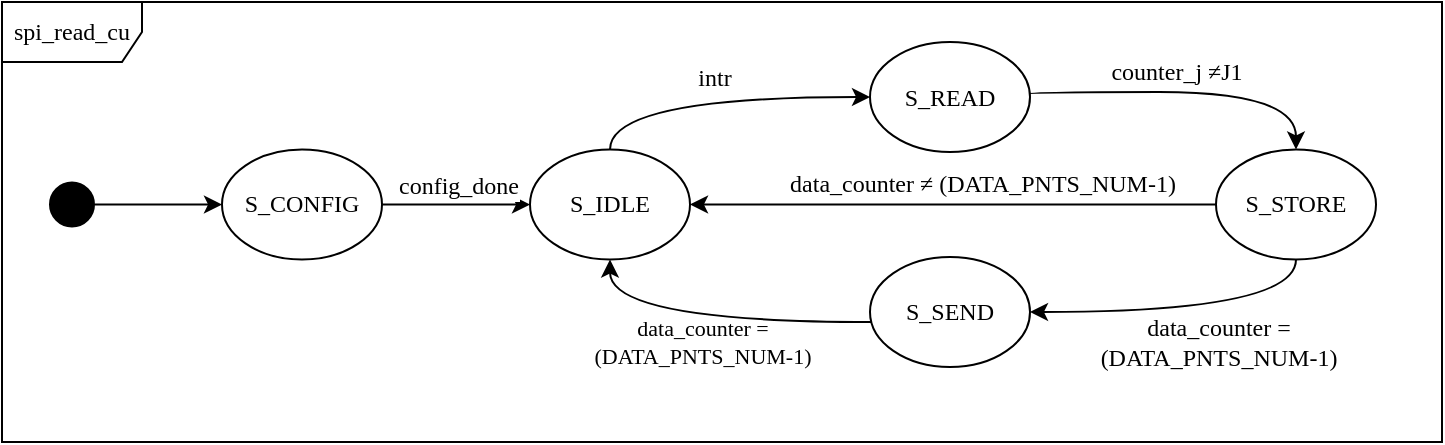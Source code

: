 <mxfile version="26.0.15">
  <diagram name="Page-1" id="58cdce13-f638-feb5-8d6f-7d28b1aa9fa0">
    <mxGraphModel dx="1195" dy="638" grid="1" gridSize="5" guides="1" tooltips="1" connect="1" arrows="1" fold="1" page="1" pageScale="1" pageWidth="1100" pageHeight="850" background="none" math="0" shadow="0">
      <root>
        <mxCell id="0" />
        <mxCell id="1" parent="0" />
        <mxCell id="2a3bc250acf0617d-8" value="&lt;font data-font-src=&quot;https://db.onlinewebfonts.com/t/17e268efa7d01d3f0d6c6c4d95f4326c.ttf&quot;&gt;spi_read_cu&lt;/font&gt;" style="shape=umlFrame;whiteSpace=wrap;html=1;rounded=1;shadow=0;comic=0;labelBackgroundColor=none;strokeWidth=1;fontFamily=NewsGotT;fontSize=12;align=center;movable=1;resizable=1;rotatable=1;deletable=1;editable=1;locked=0;connectable=1;width=70;height=30;" parent="1" vertex="1">
          <mxGeometry x="40" y="50" width="720" height="220" as="geometry" />
        </mxCell>
        <mxCell id="8ndJ4Dx7o7mWH3u_3wzX-2" style="edgeStyle=orthogonalEdgeStyle;rounded=0;orthogonalLoop=1;jettySize=auto;html=1;exitX=0.5;exitY=0.118;exitDx=0;exitDy=0;entryX=0;entryY=0.5;entryDx=0;entryDy=0;exitPerimeter=0;" parent="1" source="382b91b5511bd0f7-1" target="8ndJ4Dx7o7mWH3u_3wzX-1" edge="1">
          <mxGeometry relative="1" as="geometry" />
        </mxCell>
        <mxCell id="382b91b5511bd0f7-1" value="" style="ellipse;html=1;shape=startState;fillColor=#000000;strokeColor=default;rounded=1;shadow=0;comic=0;labelBackgroundColor=none;fontFamily=Verdana;fontSize=12;fontColor=#000000;align=center;direction=south;" parent="1" vertex="1">
          <mxGeometry x="60" y="136.25" width="30" height="30" as="geometry" />
        </mxCell>
        <mxCell id="8ndJ4Dx7o7mWH3u_3wzX-15" style="edgeStyle=orthogonalEdgeStyle;rounded=0;orthogonalLoop=1;jettySize=auto;html=1;exitX=1;exitY=0.5;exitDx=0;exitDy=0;entryX=0;entryY=0.5;entryDx=0;entryDy=0;fontFamily=Helvetica;fontSize=12;fontColor=default;" parent="1" source="8ndJ4Dx7o7mWH3u_3wzX-1" target="8ndJ4Dx7o7mWH3u_3wzX-10" edge="1">
          <mxGeometry relative="1" as="geometry" />
        </mxCell>
        <mxCell id="8ndJ4Dx7o7mWH3u_3wzX-16" value="config_done" style="edgeLabel;html=1;align=center;verticalAlign=middle;resizable=0;points=[];strokeColor=default;fontFamily=NewsGotT;fontSize=12;fontColor=default;fillColor=default;fontSource=https%3A%2F%2Fdb.onlinewebfonts.com%2Ft%2F17e268efa7d01d3f0d6c6c4d95f4326c.ttf;" parent="8ndJ4Dx7o7mWH3u_3wzX-15" vertex="1" connectable="0">
          <mxGeometry x="0.021" y="-2" relative="1" as="geometry">
            <mxPoint y="-12" as="offset" />
          </mxGeometry>
        </mxCell>
        <mxCell id="8ndJ4Dx7o7mWH3u_3wzX-1" value="&lt;font data-font-src=&quot;https://db.onlinewebfonts.com/t/17e268efa7d01d3f0d6c6c4d95f4326c.ttf&quot;&gt;S_CONFIG&lt;/font&gt;" style="ellipse;whiteSpace=wrap;html=1;fontFamily=NewsGotT;" parent="1" vertex="1">
          <mxGeometry x="150" y="123.75" width="80" height="55" as="geometry" />
        </mxCell>
        <mxCell id="8ndJ4Dx7o7mWH3u_3wzX-17" style="edgeStyle=orthogonalEdgeStyle;shape=connector;rounded=0;orthogonalLoop=1;jettySize=auto;html=1;exitX=0.5;exitY=0;exitDx=0;exitDy=0;strokeColor=default;align=center;verticalAlign=middle;fontFamily=Helvetica;fontSize=12;fontColor=default;labelBackgroundColor=default;endArrow=classic;curved=1;entryX=0;entryY=0.5;entryDx=0;entryDy=0;" parent="1" source="8ndJ4Dx7o7mWH3u_3wzX-10" target="8ndJ4Dx7o7mWH3u_3wzX-11" edge="1">
          <mxGeometry relative="1" as="geometry">
            <mxPoint x="470" y="100" as="targetPoint" />
            <Array as="points">
              <mxPoint x="344" y="98" />
            </Array>
          </mxGeometry>
        </mxCell>
        <mxCell id="8ndJ4Dx7o7mWH3u_3wzX-18" value="intr" style="edgeLabel;html=1;align=center;verticalAlign=middle;resizable=0;points=[];strokeColor=default;fontFamily=NewsGotT;fontSize=12;fontColor=default;fillColor=default;" parent="8ndJ4Dx7o7mWH3u_3wzX-17" vertex="1" connectable="0">
          <mxGeometry x="0.14" y="1" relative="1" as="geometry">
            <mxPoint x="-11" y="-9" as="offset" />
          </mxGeometry>
        </mxCell>
        <mxCell id="8ndJ4Dx7o7mWH3u_3wzX-10" value="S_IDLE" style="ellipse;whiteSpace=wrap;html=1;fontFamily=NewsGotT;fontSource=https%3A%2F%2Fdb.onlinewebfonts.com%2Ft%2F17e268efa7d01d3f0d6c6c4d95f4326c.ttf;" parent="1" vertex="1">
          <mxGeometry x="304" y="123.75" width="80" height="55" as="geometry" />
        </mxCell>
        <mxCell id="YgOZqRcbV0A6ej-FN-YM-3" style="edgeStyle=orthogonalEdgeStyle;rounded=0;orthogonalLoop=1;jettySize=auto;html=1;exitX=1;exitY=0.5;exitDx=0;exitDy=0;entryX=0.5;entryY=0;entryDx=0;entryDy=0;fontFamily=NewsGotT;fontSize=12;fontColor=default;curved=1;" parent="1" source="8ndJ4Dx7o7mWH3u_3wzX-11" target="8ndJ4Dx7o7mWH3u_3wzX-12" edge="1">
          <mxGeometry relative="1" as="geometry">
            <mxPoint x="557" y="151.25" as="sourcePoint" />
            <Array as="points">
              <mxPoint x="550" y="98" />
              <mxPoint x="550" y="95" />
              <mxPoint x="687" y="95" />
            </Array>
          </mxGeometry>
        </mxCell>
        <mxCell id="YgOZqRcbV0A6ej-FN-YM-4" value="counter_j ≠J1" style="edgeLabel;html=1;align=center;verticalAlign=middle;resizable=0;points=[];strokeColor=default;fontFamily=NewsGotT;fontSize=12;fontColor=default;fillColor=default;" parent="YgOZqRcbV0A6ej-FN-YM-3" vertex="1" connectable="0">
          <mxGeometry x="-0.038" relative="1" as="geometry">
            <mxPoint y="-10" as="offset" />
          </mxGeometry>
        </mxCell>
        <mxCell id="YgOZqRcbV0A6ej-FN-YM-5" value="" style="edgeLabel;html=1;align=center;verticalAlign=middle;resizable=0;points=[];strokeColor=default;fontFamily=NewsGotT;fontSize=12;fontColor=default;fillColor=default;" parent="YgOZqRcbV0A6ej-FN-YM-3" vertex="1" connectable="0">
          <mxGeometry x="0.103" y="-1" relative="1" as="geometry">
            <mxPoint as="offset" />
          </mxGeometry>
        </mxCell>
        <mxCell id="8ndJ4Dx7o7mWH3u_3wzX-11" value="S_READ" style="ellipse;whiteSpace=wrap;html=1;fontFamily=NewsGotT;fontSource=https%3A%2F%2Fdb.onlinewebfonts.com%2Ft%2F17e268efa7d01d3f0d6c6c4d95f4326c.ttf;" parent="1" vertex="1">
          <mxGeometry x="474" y="70" width="80" height="55" as="geometry" />
        </mxCell>
        <mxCell id="YgOZqRcbV0A6ej-FN-YM-18" style="edgeStyle=orthogonalEdgeStyle;rounded=0;orthogonalLoop=1;jettySize=auto;html=1;exitX=0.5;exitY=1;exitDx=0;exitDy=0;entryX=1;entryY=0.5;entryDx=0;entryDy=0;fontFamily=NewsGotT;fontSize=12;fontColor=default;curved=1;" parent="1" source="8ndJ4Dx7o7mWH3u_3wzX-12" target="YgOZqRcbV0A6ej-FN-YM-16" edge="1">
          <mxGeometry relative="1" as="geometry">
            <Array as="points">
              <mxPoint x="687" y="205" />
            </Array>
          </mxGeometry>
        </mxCell>
        <mxCell id="YgOZqRcbV0A6ej-FN-YM-20" value="&lt;div&gt;data_counter =&lt;/div&gt;&lt;div&gt;(DATA_PNTS_NUM-1)&lt;/div&gt;" style="edgeLabel;html=1;align=center;verticalAlign=middle;resizable=0;points=[];strokeColor=default;fontFamily=NewsGotT;fontSize=12;fontColor=default;fillColor=default;labelBackgroundColor=none;" parent="YgOZqRcbV0A6ej-FN-YM-18" vertex="1" connectable="0">
          <mxGeometry x="0.497" y="-4" relative="1" as="geometry">
            <mxPoint x="53" y="19" as="offset" />
          </mxGeometry>
        </mxCell>
        <mxCell id="6wwWtKmI32zQq1PJsMcs-2" style="edgeStyle=orthogonalEdgeStyle;rounded=0;orthogonalLoop=1;jettySize=auto;html=1;entryX=1;entryY=0.5;entryDx=0;entryDy=0;" edge="1" parent="1" source="8ndJ4Dx7o7mWH3u_3wzX-12" target="8ndJ4Dx7o7mWH3u_3wzX-10">
          <mxGeometry relative="1" as="geometry" />
        </mxCell>
        <mxCell id="6wwWtKmI32zQq1PJsMcs-3" value="data_counter ≠ (DATA_PNTS_NUM-1)" style="edgeLabel;html=1;align=center;verticalAlign=middle;resizable=0;points=[];fontFamily=NewsGotT;fontSize=12;" vertex="1" connectable="0" parent="6wwWtKmI32zQq1PJsMcs-2">
          <mxGeometry x="-0.107" relative="1" as="geometry">
            <mxPoint y="-11" as="offset" />
          </mxGeometry>
        </mxCell>
        <mxCell id="8ndJ4Dx7o7mWH3u_3wzX-12" value="S_STORE" style="ellipse;whiteSpace=wrap;html=1;fontFamily=NewsGotT;fontSource=https%3A%2F%2Fdb.onlinewebfonts.com%2Ft%2F17e268efa7d01d3f0d6c6c4d95f4326c.ttf;" parent="1" vertex="1">
          <mxGeometry x="647" y="123.75" width="80" height="55" as="geometry" />
        </mxCell>
        <mxCell id="YgOZqRcbV0A6ej-FN-YM-12" style="edgeStyle=orthogonalEdgeStyle;rounded=0;orthogonalLoop=1;jettySize=auto;html=1;exitX=0.5;exitY=1;exitDx=0;exitDy=0;entryX=0.5;entryY=0;entryDx=0;entryDy=0;fontFamily=NewsGotT;fontSize=12;fontColor=default;" parent="1" source="YgOZqRcbV0A6ej-FN-YM-6" edge="1">
          <mxGeometry relative="1" as="geometry">
            <mxPoint x="870.0" y="187.5" as="targetPoint" />
          </mxGeometry>
        </mxCell>
        <mxCell id="YgOZqRcbV0A6ej-FN-YM-13" style="edgeStyle=orthogonalEdgeStyle;rounded=0;orthogonalLoop=1;jettySize=auto;html=1;exitX=0;exitY=0.5;exitDx=0;exitDy=0;entryX=1;entryY=0.5;entryDx=0;entryDy=0;fontFamily=NewsGotT;fontSize=12;fontColor=default;" parent="1" source="YgOZqRcbV0A6ej-FN-YM-8" edge="1">
          <mxGeometry relative="1" as="geometry">
            <mxPoint x="743.0" y="215" as="targetPoint" />
          </mxGeometry>
        </mxCell>
        <mxCell id="YgOZqRcbV0A6ej-FN-YM-14" value="cycle_counter = 5" style="edgeLabel;html=1;align=center;verticalAlign=middle;resizable=0;points=[];strokeColor=default;fontFamily=NewsGotT;fontSize=12;fontColor=default;fillColor=default;" parent="YgOZqRcbV0A6ej-FN-YM-13" vertex="1" connectable="0">
          <mxGeometry x="0.131" y="-2" relative="1" as="geometry">
            <mxPoint x="9" y="-7" as="offset" />
          </mxGeometry>
        </mxCell>
        <mxCell id="6wwWtKmI32zQq1PJsMcs-1" style="edgeStyle=orthogonalEdgeStyle;rounded=0;orthogonalLoop=1;jettySize=auto;html=1;entryX=0.5;entryY=1;entryDx=0;entryDy=0;curved=1;" edge="1" parent="1" source="YgOZqRcbV0A6ej-FN-YM-16" target="8ndJ4Dx7o7mWH3u_3wzX-10">
          <mxGeometry relative="1" as="geometry">
            <Array as="points">
              <mxPoint x="344" y="210" />
            </Array>
          </mxGeometry>
        </mxCell>
        <mxCell id="6wwWtKmI32zQq1PJsMcs-4" value="&lt;div&gt;data_counter =&lt;/div&gt;&lt;div&gt;(DATA_PNTS_NUM-1)&lt;/div&gt;" style="edgeLabel;html=1;align=center;verticalAlign=middle;resizable=0;points=[];labelBackgroundColor=none;fontFamily=NewsGotT;" vertex="1" connectable="0" parent="6wwWtKmI32zQq1PJsMcs-1">
          <mxGeometry x="-0.651" y="2" relative="1" as="geometry">
            <mxPoint x="-56" y="8" as="offset" />
          </mxGeometry>
        </mxCell>
        <mxCell id="YgOZqRcbV0A6ej-FN-YM-16" value="S_SEND" style="ellipse;whiteSpace=wrap;html=1;fontFamily=NewsGotT;fontSource=https%3A%2F%2Fdb.onlinewebfonts.com%2Ft%2F17e268efa7d01d3f0d6c6c4d95f4326c.ttf;" parent="1" vertex="1">
          <mxGeometry x="474" y="177.5" width="80" height="55" as="geometry" />
        </mxCell>
      </root>
    </mxGraphModel>
  </diagram>
</mxfile>
